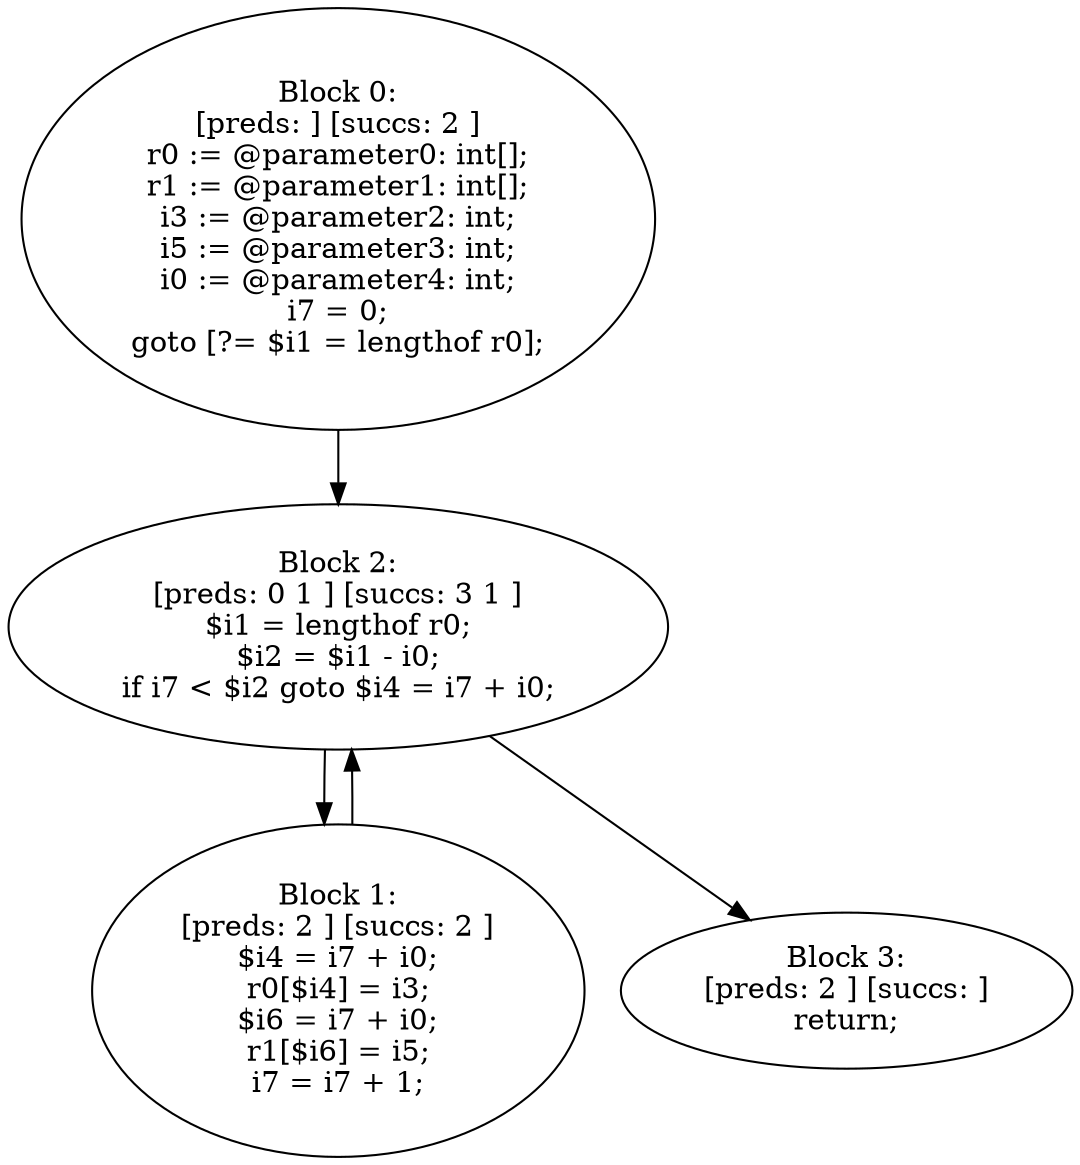 digraph "unitGraph" {
    "Block 0:
[preds: ] [succs: 2 ]
r0 := @parameter0: int[];
r1 := @parameter1: int[];
i3 := @parameter2: int;
i5 := @parameter3: int;
i0 := @parameter4: int;
i7 = 0;
goto [?= $i1 = lengthof r0];
"
    "Block 1:
[preds: 2 ] [succs: 2 ]
$i4 = i7 + i0;
r0[$i4] = i3;
$i6 = i7 + i0;
r1[$i6] = i5;
i7 = i7 + 1;
"
    "Block 2:
[preds: 0 1 ] [succs: 3 1 ]
$i1 = lengthof r0;
$i2 = $i1 - i0;
if i7 < $i2 goto $i4 = i7 + i0;
"
    "Block 3:
[preds: 2 ] [succs: ]
return;
"
    "Block 0:
[preds: ] [succs: 2 ]
r0 := @parameter0: int[];
r1 := @parameter1: int[];
i3 := @parameter2: int;
i5 := @parameter3: int;
i0 := @parameter4: int;
i7 = 0;
goto [?= $i1 = lengthof r0];
"->"Block 2:
[preds: 0 1 ] [succs: 3 1 ]
$i1 = lengthof r0;
$i2 = $i1 - i0;
if i7 < $i2 goto $i4 = i7 + i0;
";
    "Block 1:
[preds: 2 ] [succs: 2 ]
$i4 = i7 + i0;
r0[$i4] = i3;
$i6 = i7 + i0;
r1[$i6] = i5;
i7 = i7 + 1;
"->"Block 2:
[preds: 0 1 ] [succs: 3 1 ]
$i1 = lengthof r0;
$i2 = $i1 - i0;
if i7 < $i2 goto $i4 = i7 + i0;
";
    "Block 2:
[preds: 0 1 ] [succs: 3 1 ]
$i1 = lengthof r0;
$i2 = $i1 - i0;
if i7 < $i2 goto $i4 = i7 + i0;
"->"Block 3:
[preds: 2 ] [succs: ]
return;
";
    "Block 2:
[preds: 0 1 ] [succs: 3 1 ]
$i1 = lengthof r0;
$i2 = $i1 - i0;
if i7 < $i2 goto $i4 = i7 + i0;
"->"Block 1:
[preds: 2 ] [succs: 2 ]
$i4 = i7 + i0;
r0[$i4] = i3;
$i6 = i7 + i0;
r1[$i6] = i5;
i7 = i7 + 1;
";
}

